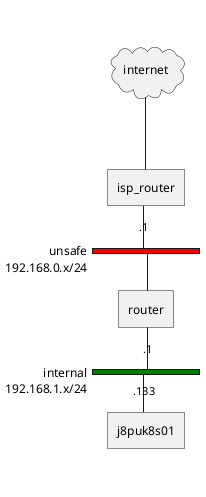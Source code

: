 @startuml

nwdiag {
	internet [ shape = cloud ];
	internet -- isp_router;

	network unsafe {
		address = "192.168.0.x/24"
		color = red

		isp_router [address = ".1"]
		router
	}

	network internal {
		address = "192.168.1.x/24"
		color = green

		router [address = ".1"]
		j8puk8s01 [address = ".133"]
	}
}

@enduml
